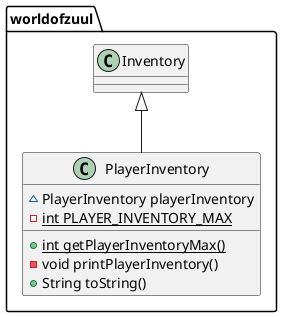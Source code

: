 @startuml
class worldofzuul.PlayerInventory {
~ PlayerInventory playerInventory
- {static} int PLAYER_INVENTORY_MAX
+ {static} int getPlayerInventoryMax()
- void printPlayerInventory()
+ String toString()
}


worldofzuul.Inventory <|-- worldofzuul.PlayerInventory
@enduml